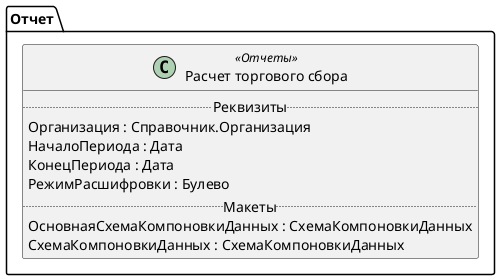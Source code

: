 ﻿@startuml СправкаРасчетТорговогоСбора
'!include templates.wsd
'..\include templates.wsd
class Отчет.СправкаРасчетТорговогоСбора as "Расчет торгового сбора" <<Отчеты>>
{
..Реквизиты..
Организация : Справочник.Организация
НачалоПериода : Дата
КонецПериода : Дата
РежимРасшифровки : Булево
..Макеты..
ОсновнаяСхемаКомпоновкиДанных : СхемаКомпоновкиДанных
СхемаКомпоновкиДанных : СхемаКомпоновкиДанных
}
@enduml
